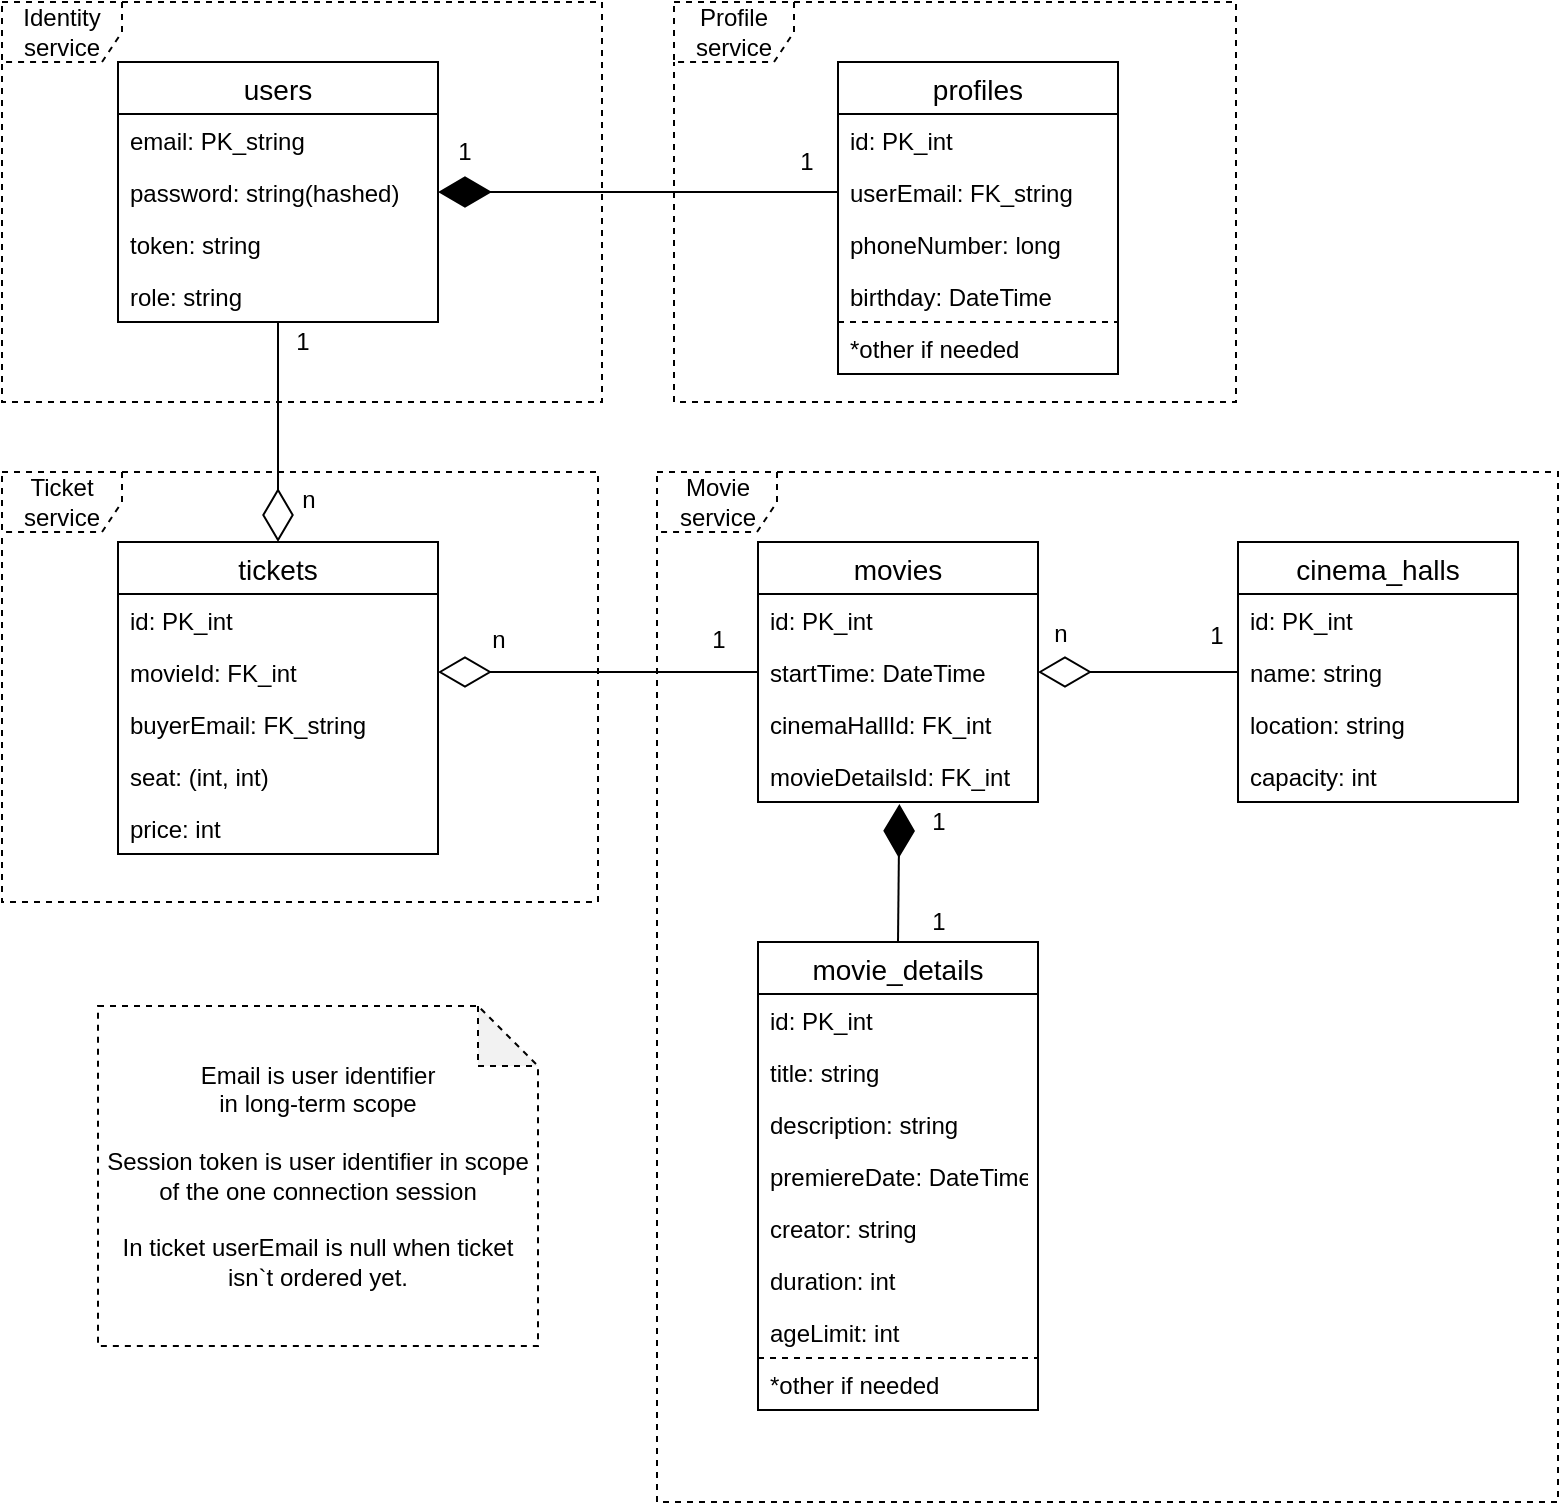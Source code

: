 <mxfile version="13.1.9" type="device"><diagram id="HyPP4iMAZvmTg-MVXENC" name="Page-1"><mxGraphModel dx="722" dy="496" grid="1" gridSize="10" guides="1" tooltips="1" connect="1" arrows="1" fold="1" page="1" pageScale="1" pageWidth="827" pageHeight="1169" math="0" shadow="0"><root><mxCell id="0"/><mxCell id="1" parent="0"/><mxCell id="A431iBK7toPbm6oHmLE2-80" value="Identity&lt;br&gt;service" style="shape=umlFrame;whiteSpace=wrap;html=1;dashed=1;strokeColor=#000000;" parent="1" vertex="1"><mxGeometry x="22" y="10" width="300" height="200" as="geometry"/></mxCell><mxCell id="A431iBK7toPbm6oHmLE2-82" value="Ticket service" style="shape=umlFrame;whiteSpace=wrap;html=1;dashed=1;strokeColor=#000000;" parent="1" vertex="1"><mxGeometry x="22" y="245" width="298" height="215" as="geometry"/></mxCell><mxCell id="A431iBK7toPbm6oHmLE2-83" value="Movie service" style="shape=umlFrame;whiteSpace=wrap;html=1;dashed=1;strokeColor=#000000;" parent="1" vertex="1"><mxGeometry x="349.5" y="245" width="450.5" height="515" as="geometry"/></mxCell><mxCell id="A431iBK7toPbm6oHmLE2-81" value="Profile service" style="shape=umlFrame;whiteSpace=wrap;html=1;dashed=1;strokeColor=#000000;" parent="1" vertex="1"><mxGeometry x="358" y="10" width="281" height="200" as="geometry"/></mxCell><mxCell id="A431iBK7toPbm6oHmLE2-29" value="" style="endArrow=diamondThin;endFill=1;endSize=24;html=1;exitX=0.5;exitY=0;exitDx=0;exitDy=0;entryX=0.505;entryY=1.038;entryDx=0;entryDy=0;entryPerimeter=0;" parent="1" source="A431iBK7toPbm6oHmLE2-15" target="A431iBK7toPbm6oHmLE2-28" edge="1"><mxGeometry width="160" relative="1" as="geometry"><mxPoint x="810" y="420" as="sourcePoint"/><mxPoint x="650" y="420" as="targetPoint"/></mxGeometry></mxCell><mxCell id="A431iBK7toPbm6oHmLE2-10" value="users" style="swimlane;fontStyle=0;childLayout=stackLayout;horizontal=1;startSize=26;horizontalStack=0;resizeParent=1;resizeParentMax=0;resizeLast=0;collapsible=1;marginBottom=0;align=center;fontSize=14;" parent="1" vertex="1"><mxGeometry x="80" y="40" width="160" height="130" as="geometry"/></mxCell><mxCell id="A431iBK7toPbm6oHmLE2-12" value="email: PK_string" style="text;strokeColor=none;fillColor=none;spacingLeft=4;spacingRight=4;overflow=hidden;rotatable=0;points=[[0,0.5],[1,0.5]];portConstraint=eastwest;fontSize=12;" parent="A431iBK7toPbm6oHmLE2-10" vertex="1"><mxGeometry y="26" width="160" height="26" as="geometry"/></mxCell><mxCell id="A431iBK7toPbm6oHmLE2-13" value="password: string(hashed)&#10;" style="text;strokeColor=none;fillColor=none;spacingLeft=4;spacingRight=4;overflow=hidden;rotatable=0;points=[[0,0.5],[1,0.5]];portConstraint=eastwest;fontSize=12;" parent="A431iBK7toPbm6oHmLE2-10" vertex="1"><mxGeometry y="52" width="160" height="26" as="geometry"/></mxCell><mxCell id="A431iBK7toPbm6oHmLE2-14" value="token: string" style="text;strokeColor=none;fillColor=none;spacingLeft=4;spacingRight=4;overflow=hidden;rotatable=0;points=[[0,0.5],[1,0.5]];portConstraint=eastwest;fontSize=12;" parent="A431iBK7toPbm6oHmLE2-10" vertex="1"><mxGeometry y="78" width="160" height="26" as="geometry"/></mxCell><mxCell id="A431iBK7toPbm6oHmLE2-46" value="role: string" style="text;strokeColor=none;fillColor=none;spacingLeft=4;spacingRight=4;overflow=hidden;rotatable=0;points=[[0,0.5],[1,0.5]];portConstraint=eastwest;fontSize=12;" parent="A431iBK7toPbm6oHmLE2-10" vertex="1"><mxGeometry y="104" width="160" height="26" as="geometry"/></mxCell><mxCell id="A431iBK7toPbm6oHmLE2-30" value="1" style="text;html=1;align=center;verticalAlign=middle;resizable=0;points=[];autosize=1;" parent="1" vertex="1"><mxGeometry x="480" y="460" width="20" height="20" as="geometry"/></mxCell><mxCell id="A431iBK7toPbm6oHmLE2-31" value="1" style="text;html=1;align=center;verticalAlign=middle;resizable=0;points=[];autosize=1;" parent="1" vertex="1"><mxGeometry x="480" y="410" width="20" height="20" as="geometry"/></mxCell><mxCell id="A431iBK7toPbm6oHmLE2-39" value="" style="endArrow=diamondThin;endFill=0;endSize=24;html=1;entryX=1;entryY=0.5;entryDx=0;entryDy=0;exitX=0;exitY=0.5;exitDx=0;exitDy=0;" parent="1" source="A431iBK7toPbm6oHmLE2-34" target="A431iBK7toPbm6oHmLE2-26" edge="1"><mxGeometry width="160" relative="1" as="geometry"><mxPoint x="580" y="410" as="sourcePoint"/><mxPoint x="740" y="410" as="targetPoint"/></mxGeometry></mxCell><mxCell id="A431iBK7toPbm6oHmLE2-40" value="n" style="text;html=1;align=center;verticalAlign=middle;resizable=0;points=[];autosize=1;" parent="1" vertex="1"><mxGeometry x="541" y="316" width="20" height="20" as="geometry"/></mxCell><mxCell id="A431iBK7toPbm6oHmLE2-41" value="1" style="text;html=1;align=center;verticalAlign=middle;resizable=0;points=[];autosize=1;" parent="1" vertex="1"><mxGeometry x="619" y="317" width="20" height="20" as="geometry"/></mxCell><mxCell id="A431iBK7toPbm6oHmLE2-23" value="movies" style="swimlane;fontStyle=0;childLayout=stackLayout;horizontal=1;startSize=26;horizontalStack=0;resizeParent=1;resizeParentMax=0;resizeLast=0;collapsible=1;marginBottom=0;align=center;fontSize=14;" parent="1" vertex="1"><mxGeometry x="400" y="280" width="140" height="130" as="geometry"/></mxCell><mxCell id="A431iBK7toPbm6oHmLE2-24" value="id: PK_int" style="text;strokeColor=none;fillColor=none;spacingLeft=4;spacingRight=4;overflow=hidden;rotatable=0;points=[[0,0.5],[1,0.5]];portConstraint=eastwest;fontSize=12;" parent="A431iBK7toPbm6oHmLE2-23" vertex="1"><mxGeometry y="26" width="140" height="26" as="geometry"/></mxCell><mxCell id="A431iBK7toPbm6oHmLE2-26" value="startTime: DateTime" style="text;strokeColor=none;fillColor=none;spacingLeft=4;spacingRight=4;overflow=hidden;rotatable=0;points=[[0,0.5],[1,0.5]];portConstraint=eastwest;fontSize=12;" parent="A431iBK7toPbm6oHmLE2-23" vertex="1"><mxGeometry y="52" width="140" height="26" as="geometry"/></mxCell><mxCell id="A431iBK7toPbm6oHmLE2-25" value="cinemaHallId: FK_int" style="text;strokeColor=none;fillColor=none;spacingLeft=4;spacingRight=4;overflow=hidden;rotatable=0;points=[[0,0.5],[1,0.5]];portConstraint=eastwest;fontSize=12;" parent="A431iBK7toPbm6oHmLE2-23" vertex="1"><mxGeometry y="78" width="140" height="26" as="geometry"/></mxCell><mxCell id="A431iBK7toPbm6oHmLE2-28" value="movieDetailsId: FK_int" style="text;strokeColor=none;fillColor=none;spacingLeft=4;spacingRight=4;overflow=hidden;rotatable=0;points=[[0,0.5],[1,0.5]];portConstraint=eastwest;fontSize=12;" parent="A431iBK7toPbm6oHmLE2-23" vertex="1"><mxGeometry y="104" width="140" height="26" as="geometry"/></mxCell><mxCell id="A431iBK7toPbm6oHmLE2-15" value="movie_details" style="swimlane;fontStyle=0;childLayout=stackLayout;horizontal=1;startSize=26;horizontalStack=0;resizeParent=1;resizeParentMax=0;resizeLast=0;collapsible=1;marginBottom=0;align=center;fontSize=14;" parent="1" vertex="1"><mxGeometry x="400" y="480" width="140" height="234" as="geometry"/></mxCell><mxCell id="A431iBK7toPbm6oHmLE2-16" value="id: PK_int" style="text;strokeColor=none;fillColor=none;spacingLeft=4;spacingRight=4;overflow=hidden;rotatable=0;points=[[0,0.5],[1,0.5]];portConstraint=eastwest;fontSize=12;" parent="A431iBK7toPbm6oHmLE2-15" vertex="1"><mxGeometry y="26" width="140" height="26" as="geometry"/></mxCell><mxCell id="A431iBK7toPbm6oHmLE2-17" value="title: string" style="text;strokeColor=none;fillColor=none;spacingLeft=4;spacingRight=4;overflow=hidden;rotatable=0;points=[[0,0.5],[1,0.5]];portConstraint=eastwest;fontSize=12;" parent="A431iBK7toPbm6oHmLE2-15" vertex="1"><mxGeometry y="52" width="140" height="26" as="geometry"/></mxCell><mxCell id="A431iBK7toPbm6oHmLE2-18" value="description: string" style="text;strokeColor=none;fillColor=none;spacingLeft=4;spacingRight=4;overflow=hidden;rotatable=0;points=[[0,0.5],[1,0.5]];portConstraint=eastwest;fontSize=12;" parent="A431iBK7toPbm6oHmLE2-15" vertex="1"><mxGeometry y="78" width="140" height="26" as="geometry"/></mxCell><mxCell id="A431iBK7toPbm6oHmLE2-20" value="premiereDate: DateTime" style="text;strokeColor=none;fillColor=none;spacingLeft=4;spacingRight=4;overflow=hidden;rotatable=0;points=[[0,0.5],[1,0.5]];portConstraint=eastwest;fontSize=12;" parent="A431iBK7toPbm6oHmLE2-15" vertex="1"><mxGeometry y="104" width="140" height="26" as="geometry"/></mxCell><mxCell id="A431iBK7toPbm6oHmLE2-21" value="creator: string" style="text;strokeColor=none;fillColor=none;spacingLeft=4;spacingRight=4;overflow=hidden;rotatable=0;points=[[0,0.5],[1,0.5]];portConstraint=eastwest;fontSize=12;" parent="A431iBK7toPbm6oHmLE2-15" vertex="1"><mxGeometry y="130" width="140" height="26" as="geometry"/></mxCell><mxCell id="A431iBK7toPbm6oHmLE2-27" value="duration: int" style="text;strokeColor=none;fillColor=none;spacingLeft=4;spacingRight=4;overflow=hidden;rotatable=0;points=[[0,0.5],[1,0.5]];portConstraint=eastwest;fontSize=12;" parent="A431iBK7toPbm6oHmLE2-15" vertex="1"><mxGeometry y="156" width="140" height="26" as="geometry"/></mxCell><mxCell id="uUafb0fmnkn28rzZJgw--2" value="ageLimit: int" style="text;strokeColor=none;fillColor=none;spacingLeft=4;spacingRight=4;overflow=hidden;rotatable=0;points=[[0,0.5],[1,0.5]];portConstraint=eastwest;fontSize=12;" vertex="1" parent="A431iBK7toPbm6oHmLE2-15"><mxGeometry y="182" width="140" height="26" as="geometry"/></mxCell><mxCell id="A431iBK7toPbm6oHmLE2-54" value="*other if needed" style="text;strokeColor=#000000;fillColor=none;spacingLeft=4;spacingRight=4;overflow=hidden;rotatable=0;points=[[0,0.5],[1,0.5]];portConstraint=eastwest;fontSize=12;dashed=1;" parent="A431iBK7toPbm6oHmLE2-15" vertex="1"><mxGeometry y="208" width="140" height="26" as="geometry"/></mxCell><mxCell id="A431iBK7toPbm6oHmLE2-32" value="cinema_halls" style="swimlane;fontStyle=0;childLayout=stackLayout;horizontal=1;startSize=26;horizontalStack=0;resizeParent=1;resizeParentMax=0;resizeLast=0;collapsible=1;marginBottom=0;align=center;fontSize=14;" parent="1" vertex="1"><mxGeometry x="640" y="280" width="140" height="130" as="geometry"/></mxCell><mxCell id="A431iBK7toPbm6oHmLE2-33" value="id: PK_int" style="text;strokeColor=none;fillColor=none;spacingLeft=4;spacingRight=4;overflow=hidden;rotatable=0;points=[[0,0.5],[1,0.5]];portConstraint=eastwest;fontSize=12;" parent="A431iBK7toPbm6oHmLE2-32" vertex="1"><mxGeometry y="26" width="140" height="26" as="geometry"/></mxCell><mxCell id="A431iBK7toPbm6oHmLE2-34" value="name: string" style="text;strokeColor=none;fillColor=none;spacingLeft=4;spacingRight=4;overflow=hidden;rotatable=0;points=[[0,0.5],[1,0.5]];portConstraint=eastwest;fontSize=12;" parent="A431iBK7toPbm6oHmLE2-32" vertex="1"><mxGeometry y="52" width="140" height="26" as="geometry"/></mxCell><mxCell id="A431iBK7toPbm6oHmLE2-36" value="location: string" style="text;strokeColor=none;fillColor=none;spacingLeft=4;spacingRight=4;overflow=hidden;rotatable=0;points=[[0,0.5],[1,0.5]];portConstraint=eastwest;fontSize=12;" parent="A431iBK7toPbm6oHmLE2-32" vertex="1"><mxGeometry y="78" width="140" height="26" as="geometry"/></mxCell><mxCell id="A431iBK7toPbm6oHmLE2-42" value="capacity: int" style="text;strokeColor=none;fillColor=none;spacingLeft=4;spacingRight=4;overflow=hidden;rotatable=0;points=[[0,0.5],[1,0.5]];portConstraint=eastwest;fontSize=12;" parent="A431iBK7toPbm6oHmLE2-32" vertex="1"><mxGeometry y="104" width="140" height="26" as="geometry"/></mxCell><mxCell id="A431iBK7toPbm6oHmLE2-56" value="tickets" style="swimlane;fontStyle=0;childLayout=stackLayout;horizontal=1;startSize=26;horizontalStack=0;resizeParent=1;resizeParentMax=0;resizeLast=0;collapsible=1;marginBottom=0;align=center;fontSize=14;" parent="1" vertex="1"><mxGeometry x="80" y="280" width="160" height="156" as="geometry"/></mxCell><mxCell id="A431iBK7toPbm6oHmLE2-57" value="id: PK_int" style="text;strokeColor=none;fillColor=none;spacingLeft=4;spacingRight=4;overflow=hidden;rotatable=0;points=[[0,0.5],[1,0.5]];portConstraint=eastwest;fontSize=12;" parent="A431iBK7toPbm6oHmLE2-56" vertex="1"><mxGeometry y="26" width="160" height="26" as="geometry"/></mxCell><mxCell id="A431iBK7toPbm6oHmLE2-58" value="movieId: FK_int" style="text;strokeColor=none;fillColor=none;spacingLeft=4;spacingRight=4;overflow=hidden;rotatable=0;points=[[0,0.5],[1,0.5]];portConstraint=eastwest;fontSize=12;" parent="A431iBK7toPbm6oHmLE2-56" vertex="1"><mxGeometry y="52" width="160" height="26" as="geometry"/></mxCell><mxCell id="A431iBK7toPbm6oHmLE2-59" value="buyerEmail: FK_string" style="text;strokeColor=none;fillColor=none;spacingLeft=4;spacingRight=4;overflow=hidden;rotatable=0;points=[[0,0.5],[1,0.5]];portConstraint=eastwest;fontSize=12;" parent="A431iBK7toPbm6oHmLE2-56" vertex="1"><mxGeometry y="78" width="160" height="26" as="geometry"/></mxCell><mxCell id="A431iBK7toPbm6oHmLE2-60" value="seat: (int, int)" style="text;strokeColor=none;fillColor=none;spacingLeft=4;spacingRight=4;overflow=hidden;rotatable=0;points=[[0,0.5],[1,0.5]];portConstraint=eastwest;fontSize=12;" parent="A431iBK7toPbm6oHmLE2-56" vertex="1"><mxGeometry y="104" width="160" height="26" as="geometry"/></mxCell><mxCell id="A431iBK7toPbm6oHmLE2-62" value="price: int" style="text;strokeColor=none;fillColor=none;spacingLeft=4;spacingRight=4;overflow=hidden;rotatable=0;points=[[0,0.5],[1,0.5]];portConstraint=eastwest;fontSize=12;" parent="A431iBK7toPbm6oHmLE2-56" vertex="1"><mxGeometry y="130" width="160" height="26" as="geometry"/></mxCell><mxCell id="A431iBK7toPbm6oHmLE2-64" value="" style="endArrow=diamondThin;endFill=0;endSize=24;html=1;exitX=0;exitY=0.5;exitDx=0;exitDy=0;entryX=1;entryY=0.5;entryDx=0;entryDy=0;" parent="1" source="A431iBK7toPbm6oHmLE2-26" target="A431iBK7toPbm6oHmLE2-58" edge="1"><mxGeometry width="160" relative="1" as="geometry"><mxPoint x="370" y="390" as="sourcePoint"/><mxPoint x="270" y="390" as="targetPoint"/></mxGeometry></mxCell><mxCell id="A431iBK7toPbm6oHmLE2-65" value="n" style="text;html=1;align=center;verticalAlign=middle;resizable=0;points=[];autosize=1;" parent="1" vertex="1"><mxGeometry x="260" y="319" width="20" height="20" as="geometry"/></mxCell><mxCell id="A431iBK7toPbm6oHmLE2-66" value="1" style="text;html=1;align=center;verticalAlign=middle;resizable=0;points=[];autosize=1;" parent="1" vertex="1"><mxGeometry x="370" y="319" width="20" height="20" as="geometry"/></mxCell><mxCell id="A431iBK7toPbm6oHmLE2-68" value="Email is user identifier &lt;br&gt;in long-term scope&lt;br&gt;&lt;br&gt;Session token is user identifier in scope of the one connection session&lt;br&gt;&lt;br&gt;In ticket userEmail is null when ticket isn`t ordered yet." style="shape=note;whiteSpace=wrap;html=1;backgroundOutline=1;darkOpacity=0.05;dashed=1;strokeColor=#000000;" parent="1" vertex="1"><mxGeometry x="70" y="512" width="220" height="170" as="geometry"/></mxCell><mxCell id="A431iBK7toPbm6oHmLE2-74" value="" style="endArrow=diamondThin;endFill=0;endSize=24;html=1;entryX=0.5;entryY=0;entryDx=0;entryDy=0;" parent="1" source="A431iBK7toPbm6oHmLE2-10" target="A431iBK7toPbm6oHmLE2-56" edge="1"><mxGeometry width="160" relative="1" as="geometry"><mxPoint x="200" y="240.0" as="sourcePoint"/><mxPoint x="160" y="270" as="targetPoint"/></mxGeometry></mxCell><mxCell id="A431iBK7toPbm6oHmLE2-75" value="" style="endArrow=diamondThin;endFill=1;endSize=24;html=1;exitX=0;exitY=0.5;exitDx=0;exitDy=0;" parent="1" source="A431iBK7toPbm6oHmLE2-3" target="A431iBK7toPbm6oHmLE2-10" edge="1"><mxGeometry width="160" relative="1" as="geometry"><mxPoint x="260" y="190" as="sourcePoint"/><mxPoint x="420" y="190" as="targetPoint"/></mxGeometry></mxCell><mxCell id="A431iBK7toPbm6oHmLE2-76" value="1" style="text;html=1;align=center;verticalAlign=middle;resizable=0;points=[];autosize=1;" parent="1" vertex="1"><mxGeometry x="414" y="80" width="20" height="20" as="geometry"/></mxCell><mxCell id="A431iBK7toPbm6oHmLE2-77" value="1" style="text;html=1;align=center;verticalAlign=middle;resizable=0;points=[];autosize=1;" parent="1" vertex="1"><mxGeometry x="243" y="75" width="20" height="20" as="geometry"/></mxCell><mxCell id="A431iBK7toPbm6oHmLE2-78" value="n" style="text;html=1;align=center;verticalAlign=middle;resizable=0;points=[];autosize=1;" parent="1" vertex="1"><mxGeometry x="165" y="249" width="20" height="20" as="geometry"/></mxCell><mxCell id="A431iBK7toPbm6oHmLE2-79" value="1" style="text;html=1;align=center;verticalAlign=middle;resizable=0;points=[];autosize=1;" parent="1" vertex="1"><mxGeometry x="162" y="170" width="20" height="20" as="geometry"/></mxCell><mxCell id="A431iBK7toPbm6oHmLE2-1" value="profiles" style="swimlane;fontStyle=0;childLayout=stackLayout;horizontal=1;startSize=26;horizontalStack=0;resizeParent=1;resizeParentMax=0;resizeLast=0;collapsible=1;marginBottom=0;align=center;fontSize=14;" parent="1" vertex="1"><mxGeometry x="440" y="40" width="140" height="156" as="geometry"/></mxCell><mxCell id="A431iBK7toPbm6oHmLE2-2" value="id: PK_int" style="text;strokeColor=none;fillColor=none;spacingLeft=4;spacingRight=4;overflow=hidden;rotatable=0;points=[[0,0.5],[1,0.5]];portConstraint=eastwest;fontSize=12;" parent="A431iBK7toPbm6oHmLE2-1" vertex="1"><mxGeometry y="26" width="140" height="26" as="geometry"/></mxCell><mxCell id="A431iBK7toPbm6oHmLE2-3" value="userEmail: FK_string" style="text;strokeColor=none;fillColor=none;spacingLeft=4;spacingRight=4;overflow=hidden;rotatable=0;points=[[0,0.5],[1,0.5]];portConstraint=eastwest;fontSize=12;" parent="A431iBK7toPbm6oHmLE2-1" vertex="1"><mxGeometry y="52" width="140" height="26" as="geometry"/></mxCell><mxCell id="A431iBK7toPbm6oHmLE2-69" value="phoneNumber: long" style="text;strokeColor=none;fillColor=none;spacingLeft=4;spacingRight=4;overflow=hidden;rotatable=0;points=[[0,0.5],[1,0.5]];portConstraint=eastwest;fontSize=12;" parent="A431iBK7toPbm6oHmLE2-1" vertex="1"><mxGeometry y="78" width="140" height="26" as="geometry"/></mxCell><mxCell id="A431iBK7toPbm6oHmLE2-9" value="birthday: DateTime" style="text;strokeColor=none;fillColor=none;spacingLeft=4;spacingRight=4;overflow=hidden;rotatable=0;points=[[0,0.5],[1,0.5]];portConstraint=eastwest;fontSize=12;" parent="A431iBK7toPbm6oHmLE2-1" vertex="1"><mxGeometry y="104" width="140" height="26" as="geometry"/></mxCell><mxCell id="A431iBK7toPbm6oHmLE2-55" value="*other if needed" style="text;strokeColor=#000000;fillColor=none;spacingLeft=4;spacingRight=4;overflow=hidden;rotatable=0;points=[[0,0.5],[1,0.5]];portConstraint=eastwest;fontSize=12;dashed=1;" parent="A431iBK7toPbm6oHmLE2-1" vertex="1"><mxGeometry y="130" width="140" height="26" as="geometry"/></mxCell></root></mxGraphModel></diagram></mxfile>